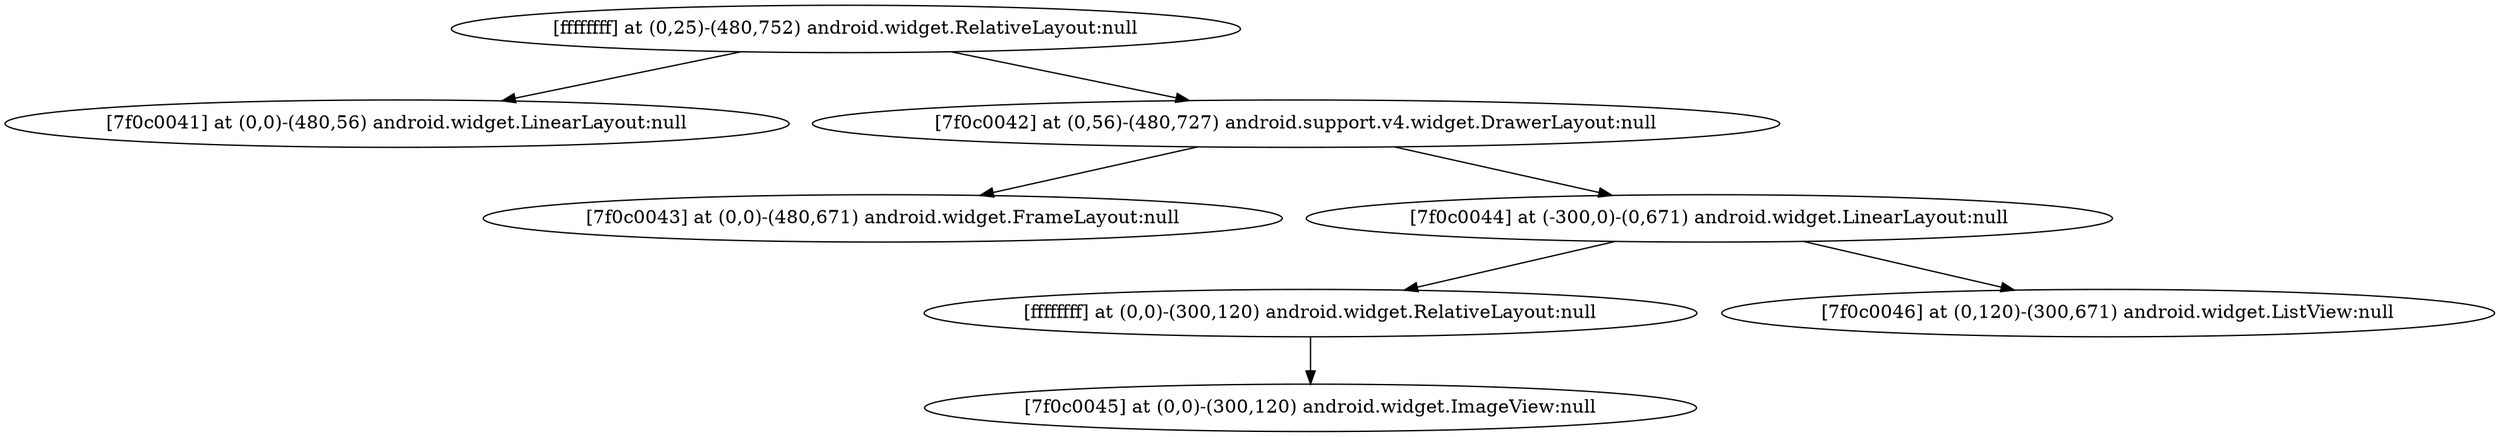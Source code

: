 strict digraph G {
  1 [ label="[ffffffff] at (0,25)-(480,752) android.widget.RelativeLayout:null" ];
  2 [ label="[7f0c0041] at (0,0)-(480,56) android.widget.LinearLayout:null" ];
  3 [ label="[7f0c0042] at (0,56)-(480,727) android.support.v4.widget.DrawerLayout:null" ];
  4 [ label="[7f0c0043] at (0,0)-(480,671) android.widget.FrameLayout:null" ];
  5 [ label="[7f0c0044] at (-300,0)-(0,671) android.widget.LinearLayout:null" ];
  6 [ label="[ffffffff] at (0,0)-(300,120) android.widget.RelativeLayout:null" ];
  7 [ label="[7f0c0045] at (0,0)-(300,120) android.widget.ImageView:null" ];
  8 [ label="[7f0c0046] at (0,120)-(300,671) android.widget.ListView:null" ];
  1 -> 2;
  1 -> 3;
  3 -> 4;
  3 -> 5;
  5 -> 6;
  6 -> 7;
  5 -> 8;
}
